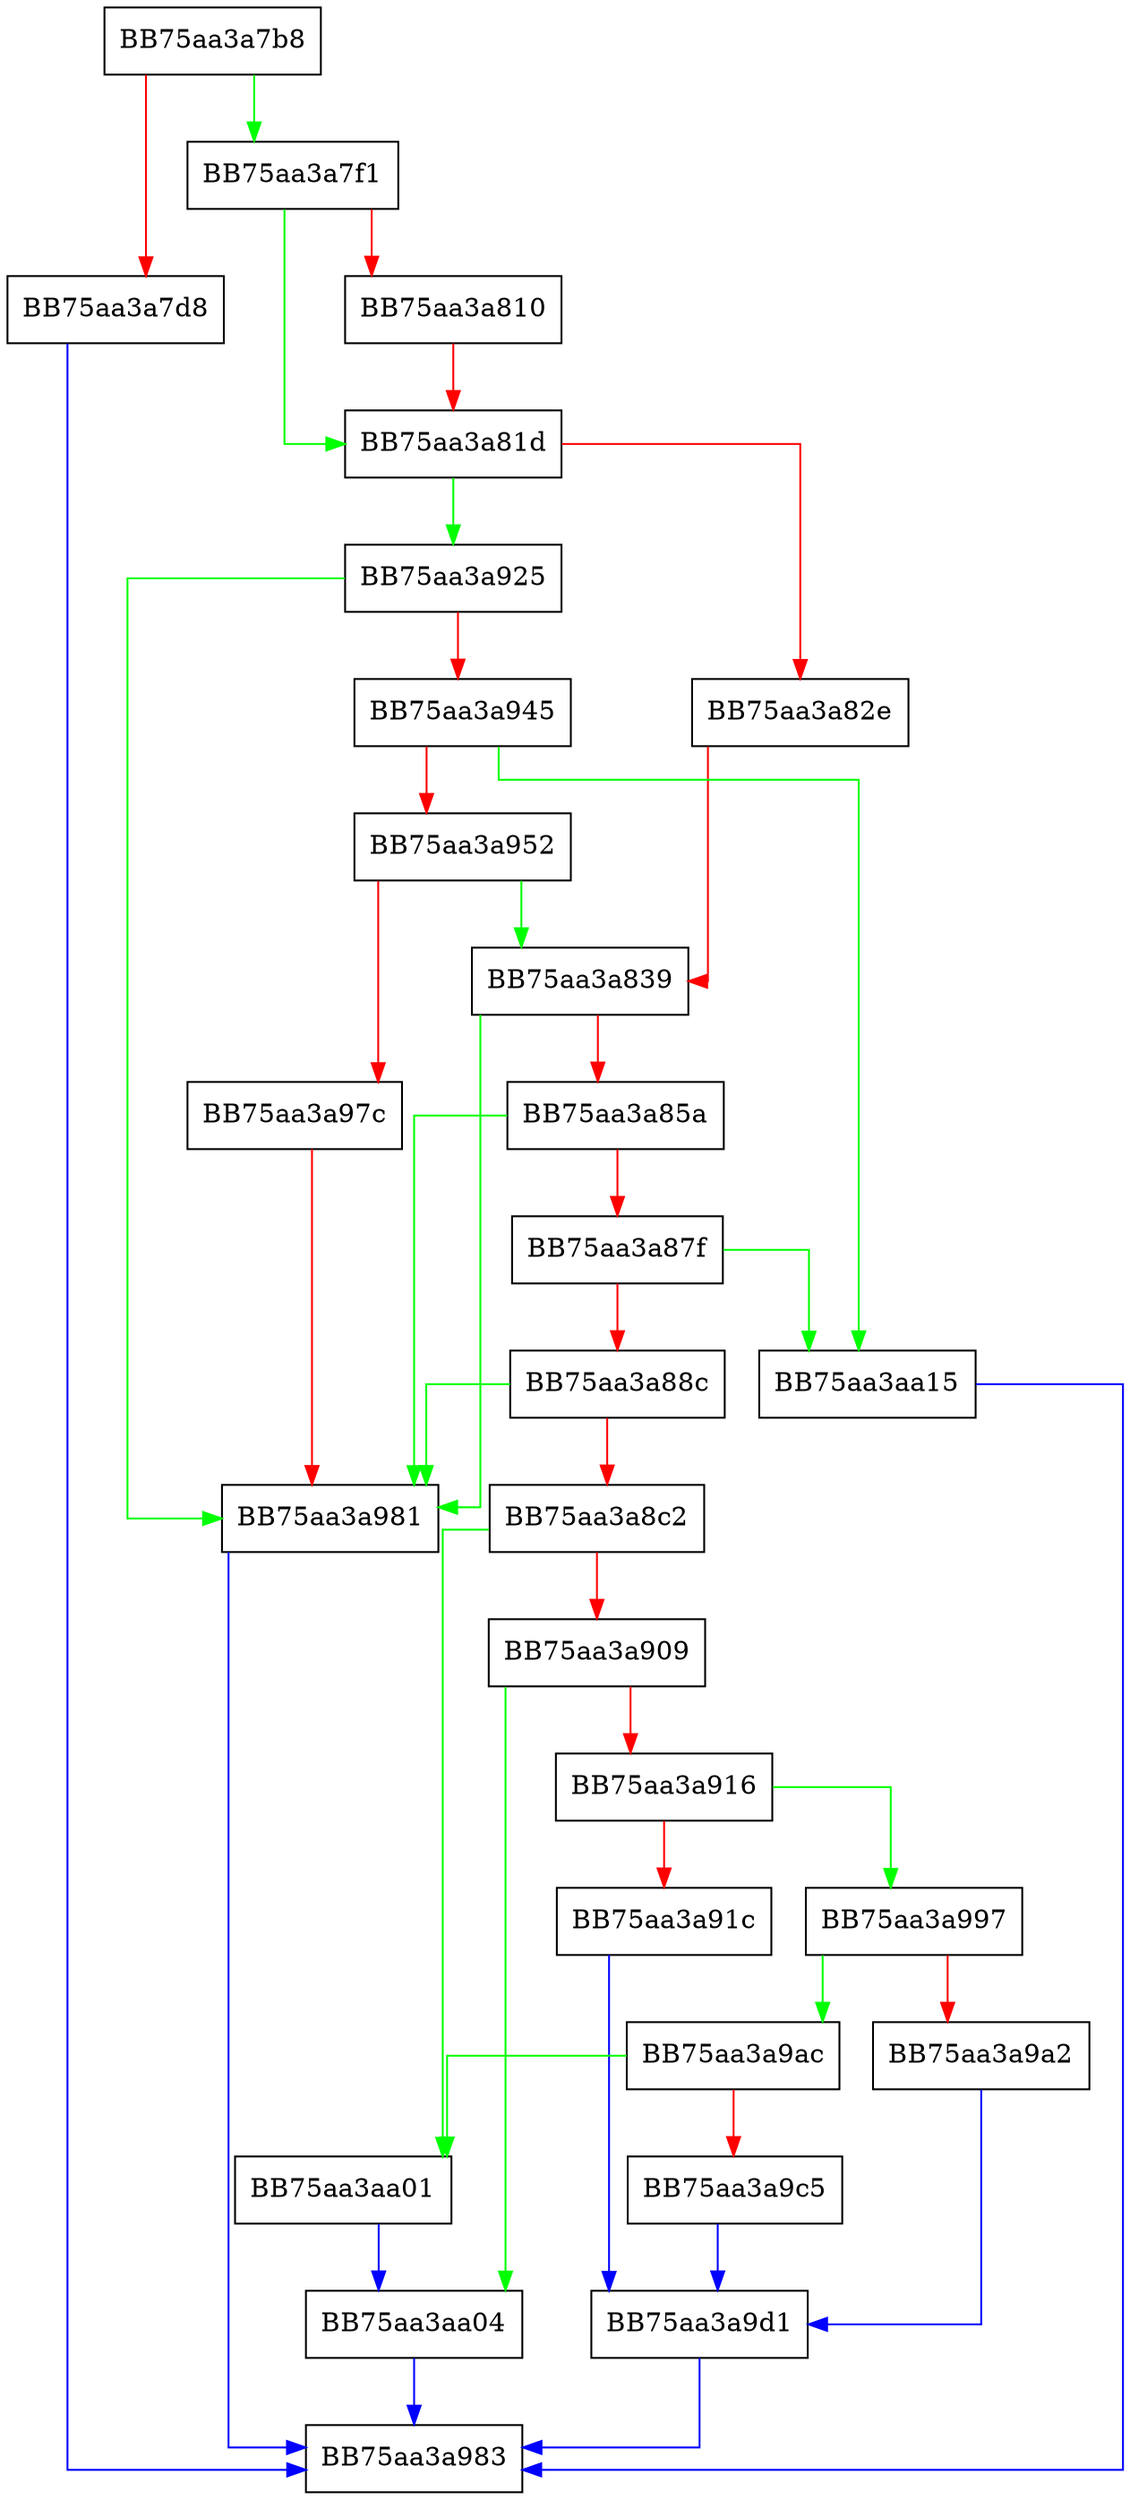digraph search {
  node [shape="box"];
  graph [splines=ortho];
  BB75aa3a7b8 -> BB75aa3a7f1 [color="green"];
  BB75aa3a7b8 -> BB75aa3a7d8 [color="red"];
  BB75aa3a7d8 -> BB75aa3a983 [color="blue"];
  BB75aa3a7f1 -> BB75aa3a81d [color="green"];
  BB75aa3a7f1 -> BB75aa3a810 [color="red"];
  BB75aa3a810 -> BB75aa3a81d [color="red"];
  BB75aa3a81d -> BB75aa3a925 [color="green"];
  BB75aa3a81d -> BB75aa3a82e [color="red"];
  BB75aa3a82e -> BB75aa3a839 [color="red"];
  BB75aa3a839 -> BB75aa3a981 [color="green"];
  BB75aa3a839 -> BB75aa3a85a [color="red"];
  BB75aa3a85a -> BB75aa3a981 [color="green"];
  BB75aa3a85a -> BB75aa3a87f [color="red"];
  BB75aa3a87f -> BB75aa3aa15 [color="green"];
  BB75aa3a87f -> BB75aa3a88c [color="red"];
  BB75aa3a88c -> BB75aa3a981 [color="green"];
  BB75aa3a88c -> BB75aa3a8c2 [color="red"];
  BB75aa3a8c2 -> BB75aa3aa01 [color="green"];
  BB75aa3a8c2 -> BB75aa3a909 [color="red"];
  BB75aa3a909 -> BB75aa3aa04 [color="green"];
  BB75aa3a909 -> BB75aa3a916 [color="red"];
  BB75aa3a916 -> BB75aa3a997 [color="green"];
  BB75aa3a916 -> BB75aa3a91c [color="red"];
  BB75aa3a91c -> BB75aa3a9d1 [color="blue"];
  BB75aa3a925 -> BB75aa3a981 [color="green"];
  BB75aa3a925 -> BB75aa3a945 [color="red"];
  BB75aa3a945 -> BB75aa3aa15 [color="green"];
  BB75aa3a945 -> BB75aa3a952 [color="red"];
  BB75aa3a952 -> BB75aa3a839 [color="green"];
  BB75aa3a952 -> BB75aa3a97c [color="red"];
  BB75aa3a97c -> BB75aa3a981 [color="red"];
  BB75aa3a981 -> BB75aa3a983 [color="blue"];
  BB75aa3a997 -> BB75aa3a9ac [color="green"];
  BB75aa3a997 -> BB75aa3a9a2 [color="red"];
  BB75aa3a9a2 -> BB75aa3a9d1 [color="blue"];
  BB75aa3a9ac -> BB75aa3aa01 [color="green"];
  BB75aa3a9ac -> BB75aa3a9c5 [color="red"];
  BB75aa3a9c5 -> BB75aa3a9d1 [color="blue"];
  BB75aa3a9d1 -> BB75aa3a983 [color="blue"];
  BB75aa3aa01 -> BB75aa3aa04 [color="blue"];
  BB75aa3aa04 -> BB75aa3a983 [color="blue"];
  BB75aa3aa15 -> BB75aa3a983 [color="blue"];
}